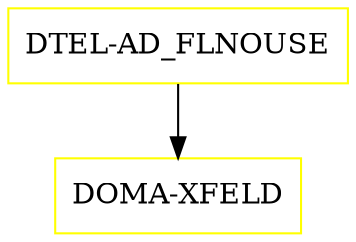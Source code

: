 digraph G {
  "DTEL-AD_FLNOUSE" [shape=box,color=yellow];
  "DOMA-XFELD" [shape=box,color=yellow,URL="./DOMA_XFELD.html"];
  "DTEL-AD_FLNOUSE" -> "DOMA-XFELD";
}
